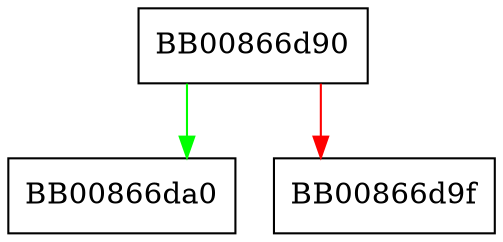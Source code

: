 digraph kill {
  node [shape="box"];
  graph [splines=ortho];
  BB00866d90 -> BB00866da0 [color="green"];
  BB00866d90 -> BB00866d9f [color="red"];
}